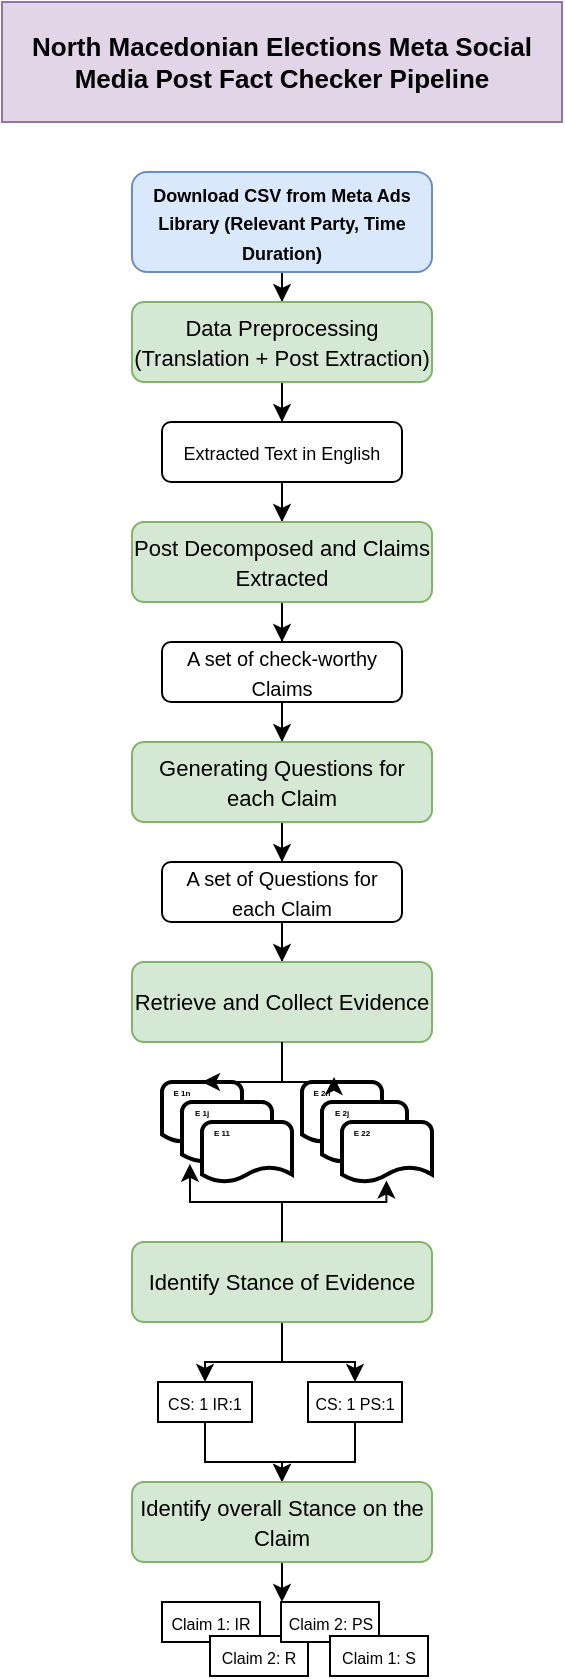 <mxfile version="26.2.15">
  <diagram name="Page-1" id="LJOyos_1ufW5p26E5tkg">
    <mxGraphModel dx="1013" dy="727" grid="1" gridSize="10" guides="1" tooltips="1" connect="1" arrows="1" fold="1" page="1" pageScale="1" pageWidth="850" pageHeight="1100" background="#ffffff" math="0" shadow="0">
      <root>
        <mxCell id="0" />
        <mxCell id="1" parent="0" />
        <mxCell id="wZ8fqSAfINO5Pql9aNHu-9" style="edgeStyle=orthogonalEdgeStyle;rounded=0;orthogonalLoop=1;jettySize=auto;html=1;entryX=0.5;entryY=0;entryDx=0;entryDy=0;" parent="1" source="MMDfWWTVo_MCcF6fdrxA-1" target="aPJfSu8Ic139NPy2Li_I-1" edge="1">
          <mxGeometry relative="1" as="geometry" />
        </mxCell>
        <mxCell id="MMDfWWTVo_MCcF6fdrxA-1" value="&lt;b style=&quot;&quot;&gt;&lt;font style=&quot;font-size: 9px;&quot;&gt;Download CSV from Meta Ads Library (Relevant Party, Time Duration)&lt;/font&gt;&lt;/b&gt;" style="rounded=1;whiteSpace=wrap;html=1;align=center;fillColor=#dae8fc;strokeColor=#6c8ebf;" parent="1" vertex="1">
          <mxGeometry x="350" y="105" width="150" height="50" as="geometry" />
        </mxCell>
        <mxCell id="aPJfSu8Ic139NPy2Li_I-4" style="edgeStyle=orthogonalEdgeStyle;rounded=0;orthogonalLoop=1;jettySize=auto;html=1;entryX=0.5;entryY=0;entryDx=0;entryDy=0;" parent="1" source="aPJfSu8Ic139NPy2Li_I-1" target="aPJfSu8Ic139NPy2Li_I-3" edge="1">
          <mxGeometry relative="1" as="geometry" />
        </mxCell>
        <mxCell id="aPJfSu8Ic139NPy2Li_I-1" value="&lt;font style=&quot;font-size: 11px;&quot;&gt;Data Preprocessing (Translation + Post Extraction)&lt;/font&gt;" style="rounded=1;whiteSpace=wrap;html=1;fillColor=#d5e8d4;strokeColor=#82b366;" parent="1" vertex="1">
          <mxGeometry x="350" y="170" width="150" height="40" as="geometry" />
        </mxCell>
        <mxCell id="wZ8fqSAfINO5Pql9aNHu-10" value="" style="edgeStyle=orthogonalEdgeStyle;rounded=0;orthogonalLoop=1;jettySize=auto;html=1;" parent="1" source="aPJfSu8Ic139NPy2Li_I-3" target="aPJfSu8Ic139NPy2Li_I-5" edge="1">
          <mxGeometry relative="1" as="geometry" />
        </mxCell>
        <mxCell id="aPJfSu8Ic139NPy2Li_I-3" value="&lt;font style=&quot;font-size: 9px;&quot;&gt;Extracted Text in English&lt;/font&gt;" style="rounded=1;whiteSpace=wrap;html=1;" parent="1" vertex="1">
          <mxGeometry x="365" y="230" width="120" height="30" as="geometry" />
        </mxCell>
        <mxCell id="aPJfSu8Ic139NPy2Li_I-7" value="" style="edgeStyle=orthogonalEdgeStyle;rounded=0;orthogonalLoop=1;jettySize=auto;html=1;" parent="1" source="aPJfSu8Ic139NPy2Li_I-5" target="aPJfSu8Ic139NPy2Li_I-6" edge="1">
          <mxGeometry relative="1" as="geometry" />
        </mxCell>
        <mxCell id="aPJfSu8Ic139NPy2Li_I-5" value="&lt;span style=&quot;font-size: 11px;&quot;&gt;Post Decomposed and Claims Extracted&lt;/span&gt;" style="rounded=1;whiteSpace=wrap;html=1;fillColor=#d5e8d4;strokeColor=#82b366;" parent="1" vertex="1">
          <mxGeometry x="350" y="280" width="150" height="40" as="geometry" />
        </mxCell>
        <mxCell id="aPJfSu8Ic139NPy2Li_I-9" value="" style="edgeStyle=orthogonalEdgeStyle;rounded=0;orthogonalLoop=1;jettySize=auto;html=1;" parent="1" source="aPJfSu8Ic139NPy2Li_I-6" target="aPJfSu8Ic139NPy2Li_I-8" edge="1">
          <mxGeometry relative="1" as="geometry" />
        </mxCell>
        <mxCell id="aPJfSu8Ic139NPy2Li_I-6" value="&lt;font size=&quot;1&quot;&gt;A set of check-worthy Claims&lt;/font&gt;" style="rounded=1;whiteSpace=wrap;html=1;" parent="1" vertex="1">
          <mxGeometry x="365" y="340" width="120" height="30" as="geometry" />
        </mxCell>
        <mxCell id="aPJfSu8Ic139NPy2Li_I-11" value="" style="edgeStyle=orthogonalEdgeStyle;rounded=0;orthogonalLoop=1;jettySize=auto;html=1;" parent="1" source="aPJfSu8Ic139NPy2Li_I-8" target="aPJfSu8Ic139NPy2Li_I-10" edge="1">
          <mxGeometry relative="1" as="geometry" />
        </mxCell>
        <mxCell id="aPJfSu8Ic139NPy2Li_I-8" value="&lt;span style=&quot;font-size: 11px;&quot;&gt;Generating Questions for each Claim&lt;/span&gt;" style="rounded=1;whiteSpace=wrap;html=1;fillColor=#d5e8d4;strokeColor=#82b366;" parent="1" vertex="1">
          <mxGeometry x="350" y="390" width="150" height="40" as="geometry" />
        </mxCell>
        <mxCell id="aPJfSu8Ic139NPy2Li_I-16" style="edgeStyle=orthogonalEdgeStyle;rounded=0;orthogonalLoop=1;jettySize=auto;html=1;entryX=0.5;entryY=0;entryDx=0;entryDy=0;" parent="1" source="aPJfSu8Ic139NPy2Li_I-10" target="aPJfSu8Ic139NPy2Li_I-12" edge="1">
          <mxGeometry relative="1" as="geometry" />
        </mxCell>
        <mxCell id="aPJfSu8Ic139NPy2Li_I-10" value="&lt;font size=&quot;1&quot;&gt;A set of Questions for each Claim&lt;/font&gt;" style="rounded=1;whiteSpace=wrap;html=1;" parent="1" vertex="1">
          <mxGeometry x="365" y="450" width="120" height="30" as="geometry" />
        </mxCell>
        <mxCell id="aPJfSu8Ic139NPy2Li_I-12" value="&lt;span style=&quot;font-size: 11px;&quot;&gt;Retrieve and Collect Evidence&lt;/span&gt;" style="rounded=1;whiteSpace=wrap;html=1;fillColor=#d5e8d4;strokeColor=#82b366;" parent="1" vertex="1">
          <mxGeometry x="350" y="500" width="150" height="40" as="geometry" />
        </mxCell>
        <mxCell id="aPJfSu8Ic139NPy2Li_I-18" value="" style="strokeWidth=2;html=1;shape=mxgraph.flowchart.document2;whiteSpace=wrap;size=0.25;align=center;verticalAlign=middle;labelPosition=center;verticalLabelPosition=middle;" parent="1" vertex="1">
          <mxGeometry x="365" y="560" width="40" height="30" as="geometry" />
        </mxCell>
        <mxCell id="aPJfSu8Ic139NPy2Li_I-19" value="" style="strokeWidth=2;html=1;shape=mxgraph.flowchart.document2;whiteSpace=wrap;size=0.25;" parent="1" vertex="1">
          <mxGeometry x="375" y="570" width="45" height="30" as="geometry" />
        </mxCell>
        <mxCell id="aPJfSu8Ic139NPy2Li_I-20" value="" style="strokeWidth=2;html=1;shape=mxgraph.flowchart.document2;whiteSpace=wrap;size=0.25;" parent="1" vertex="1">
          <mxGeometry x="385" y="580" width="45" height="30" as="geometry" />
        </mxCell>
        <mxCell id="aPJfSu8Ic139NPy2Li_I-21" value="" style="strokeWidth=2;html=1;shape=mxgraph.flowchart.document2;whiteSpace=wrap;size=0.25;align=center;verticalAlign=middle;labelPosition=center;verticalLabelPosition=middle;" parent="1" vertex="1">
          <mxGeometry x="435" y="560" width="40" height="30" as="geometry" />
        </mxCell>
        <mxCell id="aPJfSu8Ic139NPy2Li_I-22" value="" style="strokeWidth=2;html=1;shape=mxgraph.flowchart.document2;whiteSpace=wrap;size=0.25;" parent="1" vertex="1">
          <mxGeometry x="445" y="570" width="42.5" height="30" as="geometry" />
        </mxCell>
        <mxCell id="aPJfSu8Ic139NPy2Li_I-23" value="" style="strokeWidth=2;html=1;shape=mxgraph.flowchart.document2;whiteSpace=wrap;size=0.25;" parent="1" vertex="1">
          <mxGeometry x="455" y="580" width="45" height="30" as="geometry" />
        </mxCell>
        <mxCell id="aPJfSu8Ic139NPy2Li_I-24" value="&lt;font style=&quot;font-size: 4px;&quot;&gt;&lt;b&gt;E 1n&lt;/b&gt;&lt;/font&gt;" style="text;html=1;align=center;verticalAlign=middle;whiteSpace=wrap;rounded=0;" parent="1" vertex="1">
          <mxGeometry x="365" y="563" width="20" as="geometry" />
        </mxCell>
        <mxCell id="aPJfSu8Ic139NPy2Li_I-25" value="&lt;font style=&quot;font-size: 4px;&quot;&gt;&lt;b&gt;E 1j&lt;/b&gt;&lt;/font&gt;" style="text;html=1;align=center;verticalAlign=middle;whiteSpace=wrap;rounded=0;" parent="1" vertex="1">
          <mxGeometry x="375" y="573" width="20" as="geometry" />
        </mxCell>
        <mxCell id="aPJfSu8Ic139NPy2Li_I-26" value="&lt;font style=&quot;font-size: 4px;&quot;&gt;&lt;b&gt;E 11&lt;/b&gt;&lt;/font&gt;" style="text;html=1;align=center;verticalAlign=middle;whiteSpace=wrap;rounded=0;" parent="1" vertex="1">
          <mxGeometry x="385" y="583" width="20" as="geometry" />
        </mxCell>
        <mxCell id="aPJfSu8Ic139NPy2Li_I-27" value="&lt;font style=&quot;font-size: 4px;&quot;&gt;&lt;b&gt;E 2n&lt;/b&gt;&lt;/font&gt;" style="text;html=1;align=center;verticalAlign=middle;whiteSpace=wrap;rounded=0;" parent="1" vertex="1">
          <mxGeometry x="435" y="561.5" width="20" height="3" as="geometry" />
        </mxCell>
        <mxCell id="aPJfSu8Ic139NPy2Li_I-28" value="&lt;font style=&quot;font-size: 4px;&quot;&gt;&lt;b&gt;E 2j&lt;/b&gt;&lt;/font&gt;" style="text;html=1;align=center;verticalAlign=middle;whiteSpace=wrap;rounded=0;" parent="1" vertex="1">
          <mxGeometry x="445" y="571.5" width="20" height="3" as="geometry" />
        </mxCell>
        <mxCell id="aPJfSu8Ic139NPy2Li_I-29" value="&lt;font style=&quot;font-size: 4px;&quot;&gt;&lt;b&gt;E 22&lt;/b&gt;&lt;/font&gt;" style="text;html=1;align=center;verticalAlign=middle;whiteSpace=wrap;rounded=0;" parent="1" vertex="1">
          <mxGeometry x="455" y="581.5" width="20" height="3" as="geometry" />
        </mxCell>
        <mxCell id="wZ8fqSAfINO5Pql9aNHu-6" style="edgeStyle=orthogonalEdgeStyle;rounded=0;orthogonalLoop=1;jettySize=auto;html=1;entryX=0.5;entryY=0;entryDx=0;entryDy=0;" parent="1" source="aPJfSu8Ic139NPy2Li_I-34" target="aPJfSu8Ic139NPy2Li_I-37" edge="1">
          <mxGeometry relative="1" as="geometry" />
        </mxCell>
        <mxCell id="wZ8fqSAfINO5Pql9aNHu-7" style="edgeStyle=orthogonalEdgeStyle;rounded=0;orthogonalLoop=1;jettySize=auto;html=1;entryX=0.5;entryY=0;entryDx=0;entryDy=0;" parent="1" source="aPJfSu8Ic139NPy2Li_I-34" target="aPJfSu8Ic139NPy2Li_I-39" edge="1">
          <mxGeometry relative="1" as="geometry" />
        </mxCell>
        <mxCell id="aPJfSu8Ic139NPy2Li_I-34" value="&lt;span style=&quot;font-size: 11px;&quot;&gt;Identify Stance of Evidence&lt;/span&gt;" style="rounded=1;whiteSpace=wrap;html=1;fillColor=#d5e8d4;strokeColor=#82b366;" parent="1" vertex="1">
          <mxGeometry x="350" y="640" width="150" height="40" as="geometry" />
        </mxCell>
        <mxCell id="aPJfSu8Ic139NPy2Li_I-43" style="edgeStyle=orthogonalEdgeStyle;rounded=0;orthogonalLoop=1;jettySize=auto;html=1;entryX=0.5;entryY=0;entryDx=0;entryDy=0;" parent="1" source="aPJfSu8Ic139NPy2Li_I-37" target="aPJfSu8Ic139NPy2Li_I-42" edge="1">
          <mxGeometry relative="1" as="geometry" />
        </mxCell>
        <mxCell id="aPJfSu8Ic139NPy2Li_I-37" value="&lt;font style=&quot;font-size: 8px;&quot;&gt;CS: 1 IR:1&lt;/font&gt;" style="rounded=0;whiteSpace=wrap;html=1;" parent="1" vertex="1">
          <mxGeometry x="363" y="710" width="47" height="20" as="geometry" />
        </mxCell>
        <mxCell id="aPJfSu8Ic139NPy2Li_I-44" style="edgeStyle=orthogonalEdgeStyle;rounded=0;orthogonalLoop=1;jettySize=auto;html=1;entryX=0.5;entryY=0;entryDx=0;entryDy=0;" parent="1" source="aPJfSu8Ic139NPy2Li_I-39" target="aPJfSu8Ic139NPy2Li_I-42" edge="1">
          <mxGeometry relative="1" as="geometry" />
        </mxCell>
        <mxCell id="aPJfSu8Ic139NPy2Li_I-39" value="&lt;font style=&quot;font-size: 8px;&quot;&gt;CS: 1 PS:1&lt;/font&gt;" style="rounded=0;whiteSpace=wrap;html=1;" parent="1" vertex="1">
          <mxGeometry x="438" y="710" width="47" height="20" as="geometry" />
        </mxCell>
        <mxCell id="wZ8fqSAfINO5Pql9aNHu-16" style="edgeStyle=orthogonalEdgeStyle;rounded=0;orthogonalLoop=1;jettySize=auto;html=1;entryX=0;entryY=0;entryDx=0;entryDy=0;" parent="1" source="aPJfSu8Ic139NPy2Li_I-42" target="wZ8fqSAfINO5Pql9aNHu-13" edge="1">
          <mxGeometry relative="1" as="geometry" />
        </mxCell>
        <mxCell id="aPJfSu8Ic139NPy2Li_I-42" value="&lt;span style=&quot;font-size: 11px;&quot;&gt;Identify overall Stance on the Claim&lt;/span&gt;" style="rounded=1;whiteSpace=wrap;html=1;fillColor=#d5e8d4;strokeColor=#82b366;" parent="1" vertex="1">
          <mxGeometry x="350" y="760" width="150" height="40" as="geometry" />
        </mxCell>
        <mxCell id="aPJfSu8Ic139NPy2Li_I-45" value="&lt;font style=&quot;font-size: 8px;&quot;&gt;Claim 1: IR&lt;/font&gt;" style="rounded=0;whiteSpace=wrap;html=1;" parent="1" vertex="1">
          <mxGeometry x="365" y="820" width="49" height="20" as="geometry" />
        </mxCell>
        <mxCell id="aPJfSu8Ic139NPy2Li_I-56" value="&lt;b&gt;&lt;font style=&quot;font-size: 13px;&quot;&gt;North Macedonian Elections Meta Social Media Post Fact Checker Pipeline&lt;/font&gt;&lt;/b&gt;" style="rounded=0;whiteSpace=wrap;html=1;fillColor=#e1d5e7;strokeColor=#9673a6;" parent="1" vertex="1">
          <mxGeometry x="285" y="20" width="280" height="60" as="geometry" />
        </mxCell>
        <mxCell id="wZ8fqSAfINO5Pql9aNHu-2" style="edgeStyle=orthogonalEdgeStyle;rounded=0;orthogonalLoop=1;jettySize=auto;html=1;entryX=0.5;entryY=0;entryDx=0;entryDy=0;entryPerimeter=0;" parent="1" source="aPJfSu8Ic139NPy2Li_I-12" target="aPJfSu8Ic139NPy2Li_I-18" edge="1">
          <mxGeometry relative="1" as="geometry" />
        </mxCell>
        <mxCell id="wZ8fqSAfINO5Pql9aNHu-3" style="edgeStyle=orthogonalEdgeStyle;rounded=0;orthogonalLoop=1;jettySize=auto;html=1;entryX=0.401;entryY=-0.084;entryDx=0;entryDy=0;entryPerimeter=0;" parent="1" source="aPJfSu8Ic139NPy2Li_I-12" target="aPJfSu8Ic139NPy2Li_I-21" edge="1">
          <mxGeometry relative="1" as="geometry" />
        </mxCell>
        <mxCell id="wZ8fqSAfINO5Pql9aNHu-5" style="edgeStyle=orthogonalEdgeStyle;rounded=0;orthogonalLoop=1;jettySize=auto;html=1;entryX=0.494;entryY=0.974;entryDx=0;entryDy=0;entryPerimeter=0;" parent="1" source="aPJfSu8Ic139NPy2Li_I-34" target="aPJfSu8Ic139NPy2Li_I-23" edge="1">
          <mxGeometry relative="1" as="geometry" />
        </mxCell>
        <mxCell id="wZ8fqSAfINO5Pql9aNHu-11" style="edgeStyle=orthogonalEdgeStyle;rounded=0;orthogonalLoop=1;jettySize=auto;html=1;exitX=0.5;exitY=0;exitDx=0;exitDy=0;entryX=0.088;entryY=1.031;entryDx=0;entryDy=0;entryPerimeter=0;" parent="1" source="aPJfSu8Ic139NPy2Li_I-34" target="aPJfSu8Ic139NPy2Li_I-19" edge="1">
          <mxGeometry relative="1" as="geometry" />
        </mxCell>
        <mxCell id="wZ8fqSAfINO5Pql9aNHu-12" value="&lt;font style=&quot;font-size: 8px;&quot;&gt;Claim 2: R&lt;/font&gt;" style="rounded=0;whiteSpace=wrap;html=1;" parent="1" vertex="1">
          <mxGeometry x="389" y="837" width="49" height="20" as="geometry" />
        </mxCell>
        <mxCell id="wZ8fqSAfINO5Pql9aNHu-13" value="&lt;font style=&quot;font-size: 8px;&quot;&gt;Claim 2: PS&lt;/font&gt;" style="rounded=0;whiteSpace=wrap;html=1;" parent="1" vertex="1">
          <mxGeometry x="424.5" y="820" width="49" height="20" as="geometry" />
        </mxCell>
        <mxCell id="wZ8fqSAfINO5Pql9aNHu-14" value="&lt;font style=&quot;font-size: 8px;&quot;&gt;Claim 1: S&lt;/font&gt;" style="rounded=0;whiteSpace=wrap;html=1;" parent="1" vertex="1">
          <mxGeometry x="449" y="837" width="49" height="20" as="geometry" />
        </mxCell>
      </root>
    </mxGraphModel>
  </diagram>
</mxfile>
